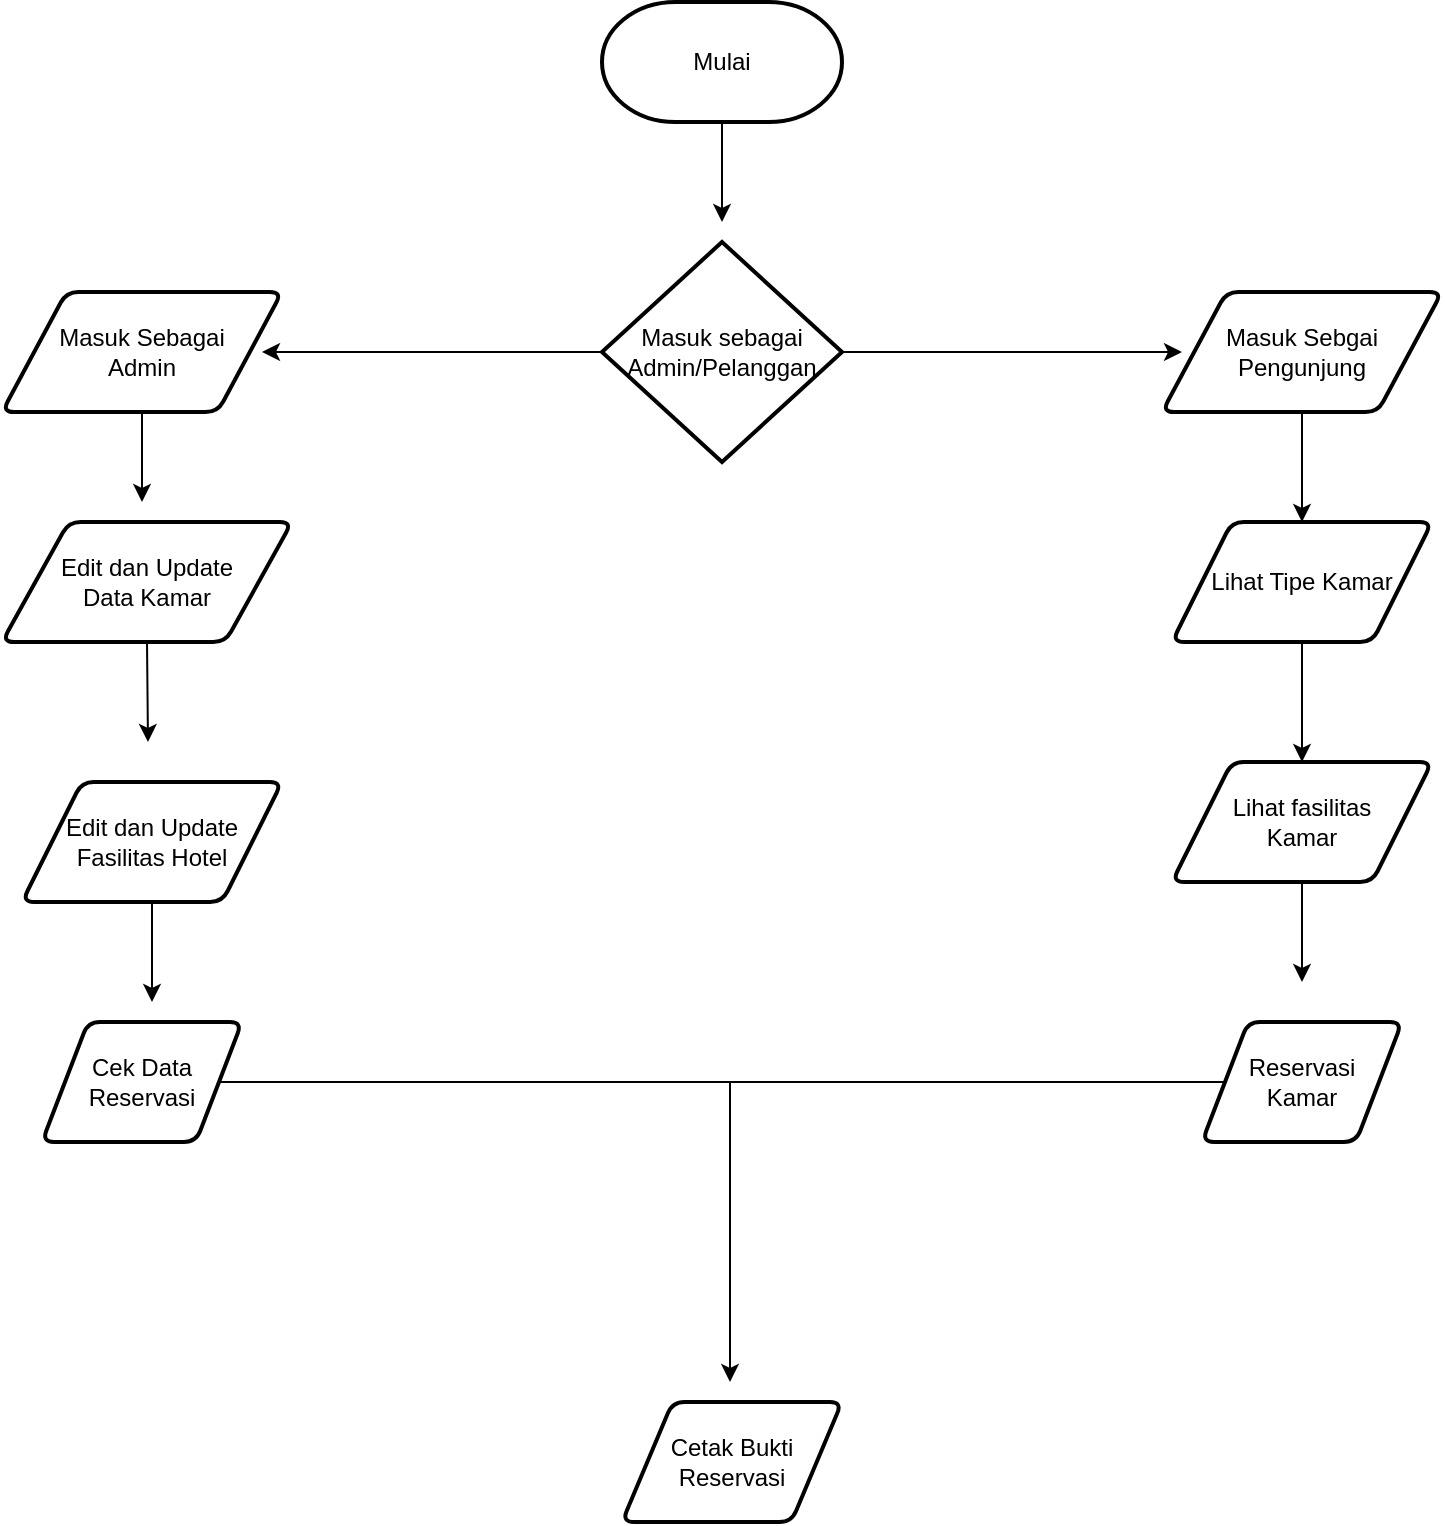 <mxfile version="16.5.3" type="github">
  <diagram id="4FbYrCyCrbJip8_iALTe" name="Page-1">
    <mxGraphModel dx="782" dy="738" grid="1" gridSize="10" guides="1" tooltips="1" connect="1" arrows="1" fold="1" page="1" pageScale="1" pageWidth="850" pageHeight="1100" math="0" shadow="0">
      <root>
        <mxCell id="0" />
        <mxCell id="1" parent="0" />
        <mxCell id="8cxJNi_3S3QBzxKCCb_f-1" value="Mulai" style="strokeWidth=2;html=1;shape=mxgraph.flowchart.terminator;whiteSpace=wrap;" parent="1" vertex="1">
          <mxGeometry x="360" y="40" width="120" height="60" as="geometry" />
        </mxCell>
        <mxCell id="8cxJNi_3S3QBzxKCCb_f-2" value="Masuk sebagai Admin/Pelanggan" style="strokeWidth=2;html=1;shape=mxgraph.flowchart.decision;whiteSpace=wrap;" parent="1" vertex="1">
          <mxGeometry x="360" y="160" width="120" height="110" as="geometry" />
        </mxCell>
        <mxCell id="8cxJNi_3S3QBzxKCCb_f-3" value="Masuk Sebagai &lt;br&gt;Admin" style="shape=parallelogram;html=1;strokeWidth=2;perimeter=parallelogramPerimeter;whiteSpace=wrap;rounded=1;arcSize=12;size=0.23;" parent="1" vertex="1">
          <mxGeometry x="60" y="185" width="140" height="60" as="geometry" />
        </mxCell>
        <mxCell id="8cxJNi_3S3QBzxKCCb_f-4" value="Masuk Sebgai Pengunjung" style="shape=parallelogram;html=1;strokeWidth=2;perimeter=parallelogramPerimeter;whiteSpace=wrap;rounded=1;arcSize=12;size=0.23;" parent="1" vertex="1">
          <mxGeometry x="640" y="185" width="140" height="60" as="geometry" />
        </mxCell>
        <mxCell id="8cxJNi_3S3QBzxKCCb_f-5" value="" style="endArrow=classic;html=1;rounded=0;exitX=0.5;exitY=1;exitDx=0;exitDy=0;exitPerimeter=0;" parent="1" source="8cxJNi_3S3QBzxKCCb_f-1" edge="1">
          <mxGeometry width="50" height="50" relative="1" as="geometry">
            <mxPoint x="400" y="240" as="sourcePoint" />
            <mxPoint x="420" y="150" as="targetPoint" />
          </mxGeometry>
        </mxCell>
        <mxCell id="8cxJNi_3S3QBzxKCCb_f-6" value="" style="endArrow=classic;html=1;rounded=0;exitX=1;exitY=0.5;exitDx=0;exitDy=0;exitPerimeter=0;" parent="1" source="8cxJNi_3S3QBzxKCCb_f-2" edge="1">
          <mxGeometry width="50" height="50" relative="1" as="geometry">
            <mxPoint x="400" y="240" as="sourcePoint" />
            <mxPoint x="650" y="215" as="targetPoint" />
          </mxGeometry>
        </mxCell>
        <mxCell id="8cxJNi_3S3QBzxKCCb_f-7" value="" style="endArrow=classic;html=1;rounded=0;exitX=0;exitY=0.5;exitDx=0;exitDy=0;exitPerimeter=0;" parent="1" source="8cxJNi_3S3QBzxKCCb_f-2" edge="1">
          <mxGeometry width="50" height="50" relative="1" as="geometry">
            <mxPoint x="400" y="240" as="sourcePoint" />
            <mxPoint x="190" y="215" as="targetPoint" />
          </mxGeometry>
        </mxCell>
        <mxCell id="8cxJNi_3S3QBzxKCCb_f-11" value="" style="endArrow=classic;html=1;rounded=0;exitX=0.5;exitY=1;exitDx=0;exitDy=0;entryX=0.5;entryY=0;entryDx=0;entryDy=0;" parent="1" source="8cxJNi_3S3QBzxKCCb_f-3" edge="1">
          <mxGeometry width="50" height="50" relative="1" as="geometry">
            <mxPoint x="400" y="340" as="sourcePoint" />
            <mxPoint x="130" y="290" as="targetPoint" />
          </mxGeometry>
        </mxCell>
        <mxCell id="8cxJNi_3S3QBzxKCCb_f-14" value="Lihat Tipe Kamar" style="shape=parallelogram;html=1;strokeWidth=2;perimeter=parallelogramPerimeter;whiteSpace=wrap;rounded=1;arcSize=12;size=0.23;" parent="1" vertex="1">
          <mxGeometry x="645" y="300" width="130" height="60" as="geometry" />
        </mxCell>
        <mxCell id="8cxJNi_3S3QBzxKCCb_f-15" value="Lihat fasilitas &lt;br&gt;Kamar" style="shape=parallelogram;html=1;strokeWidth=2;perimeter=parallelogramPerimeter;whiteSpace=wrap;rounded=1;arcSize=12;size=0.23;" parent="1" vertex="1">
          <mxGeometry x="645" y="420" width="130" height="60" as="geometry" />
        </mxCell>
        <mxCell id="8cxJNi_3S3QBzxKCCb_f-16" value="" style="endArrow=classic;html=1;rounded=0;exitX=0.5;exitY=1;exitDx=0;exitDy=0;entryX=0.5;entryY=0;entryDx=0;entryDy=0;" parent="1" source="8cxJNi_3S3QBzxKCCb_f-4" target="8cxJNi_3S3QBzxKCCb_f-14" edge="1">
          <mxGeometry width="50" height="50" relative="1" as="geometry">
            <mxPoint x="400" y="380" as="sourcePoint" />
            <mxPoint x="450" y="330" as="targetPoint" />
          </mxGeometry>
        </mxCell>
        <mxCell id="8cxJNi_3S3QBzxKCCb_f-17" value="" style="endArrow=classic;html=1;rounded=0;exitX=0.5;exitY=1;exitDx=0;exitDy=0;" parent="1" source="8cxJNi_3S3QBzxKCCb_f-14" target="8cxJNi_3S3QBzxKCCb_f-15" edge="1">
          <mxGeometry width="50" height="50" relative="1" as="geometry">
            <mxPoint x="400" y="380" as="sourcePoint" />
            <mxPoint x="450" y="330" as="targetPoint" />
          </mxGeometry>
        </mxCell>
        <mxCell id="fOfDoUlqgOnGw5oDXeZB-1" value="" style="endArrow=classic;html=1;rounded=0;entryX=0.5;entryY=0;entryDx=0;entryDy=0;exitX=0.5;exitY=1;exitDx=0;exitDy=0;" edge="1" parent="1" source="8cxJNi_3S3QBzxKCCb_f-15">
          <mxGeometry width="50" height="50" relative="1" as="geometry">
            <mxPoint x="380" y="400" as="sourcePoint" />
            <mxPoint x="710" y="530" as="targetPoint" />
          </mxGeometry>
        </mxCell>
        <mxCell id="fOfDoUlqgOnGw5oDXeZB-4" value="Cetak Bukti Reservasi" style="shape=parallelogram;html=1;strokeWidth=2;perimeter=parallelogramPerimeter;whiteSpace=wrap;rounded=1;arcSize=12;size=0.23;" vertex="1" parent="1">
          <mxGeometry x="370" y="740" width="110" height="60" as="geometry" />
        </mxCell>
        <mxCell id="fOfDoUlqgOnGw5oDXeZB-5" value="Cek Data Reservasi" style="shape=parallelogram;html=1;strokeWidth=2;perimeter=parallelogramPerimeter;whiteSpace=wrap;rounded=1;arcSize=12;size=0.23;" vertex="1" parent="1">
          <mxGeometry x="80" y="550" width="100" height="60" as="geometry" />
        </mxCell>
        <mxCell id="fOfDoUlqgOnGw5oDXeZB-9" value="Edit dan Update&lt;br&gt;Data Kamar" style="shape=parallelogram;html=1;strokeWidth=2;perimeter=parallelogramPerimeter;whiteSpace=wrap;rounded=1;arcSize=12;size=0.23;" vertex="1" parent="1">
          <mxGeometry x="60" y="300" width="145" height="60" as="geometry" />
        </mxCell>
        <mxCell id="fOfDoUlqgOnGw5oDXeZB-10" value="" style="endArrow=classic;html=1;rounded=0;exitX=0.5;exitY=1;exitDx=0;exitDy=0;" edge="1" parent="1" source="fOfDoUlqgOnGw5oDXeZB-9">
          <mxGeometry width="50" height="50" relative="1" as="geometry">
            <mxPoint x="130" y="370" as="sourcePoint" />
            <mxPoint x="133" y="410" as="targetPoint" />
          </mxGeometry>
        </mxCell>
        <mxCell id="fOfDoUlqgOnGw5oDXeZB-12" value="Edit dan Update Fasilitas Hotel" style="shape=parallelogram;html=1;strokeWidth=2;perimeter=parallelogramPerimeter;whiteSpace=wrap;rounded=1;arcSize=12;size=0.23;" vertex="1" parent="1">
          <mxGeometry x="70" y="430" width="130" height="60" as="geometry" />
        </mxCell>
        <mxCell id="fOfDoUlqgOnGw5oDXeZB-13" value="" style="endArrow=classic;html=1;rounded=0;exitX=0.5;exitY=1;exitDx=0;exitDy=0;" edge="1" parent="1" source="fOfDoUlqgOnGw5oDXeZB-12">
          <mxGeometry width="50" height="50" relative="1" as="geometry">
            <mxPoint x="380" y="480" as="sourcePoint" />
            <mxPoint x="135" y="540" as="targetPoint" />
          </mxGeometry>
        </mxCell>
        <mxCell id="fOfDoUlqgOnGw5oDXeZB-15" value="Reservasi&lt;br&gt;Kamar" style="shape=parallelogram;html=1;strokeWidth=2;perimeter=parallelogramPerimeter;whiteSpace=wrap;rounded=1;arcSize=12;size=0.23;" vertex="1" parent="1">
          <mxGeometry x="660" y="550" width="100" height="60" as="geometry" />
        </mxCell>
        <mxCell id="fOfDoUlqgOnGw5oDXeZB-18" value="" style="endArrow=none;html=1;rounded=0;entryX=0;entryY=0.5;entryDx=0;entryDy=0;exitX=1;exitY=0.5;exitDx=0;exitDy=0;" edge="1" parent="1" source="fOfDoUlqgOnGw5oDXeZB-5" target="fOfDoUlqgOnGw5oDXeZB-15">
          <mxGeometry width="50" height="50" relative="1" as="geometry">
            <mxPoint x="380" y="680" as="sourcePoint" />
            <mxPoint x="430" y="630" as="targetPoint" />
          </mxGeometry>
        </mxCell>
        <mxCell id="fOfDoUlqgOnGw5oDXeZB-19" value="" style="endArrow=classic;html=1;rounded=0;" edge="1" parent="1">
          <mxGeometry width="50" height="50" relative="1" as="geometry">
            <mxPoint x="424" y="580" as="sourcePoint" />
            <mxPoint x="424" y="730" as="targetPoint" />
            <Array as="points">
              <mxPoint x="424" y="660" />
            </Array>
          </mxGeometry>
        </mxCell>
      </root>
    </mxGraphModel>
  </diagram>
</mxfile>
